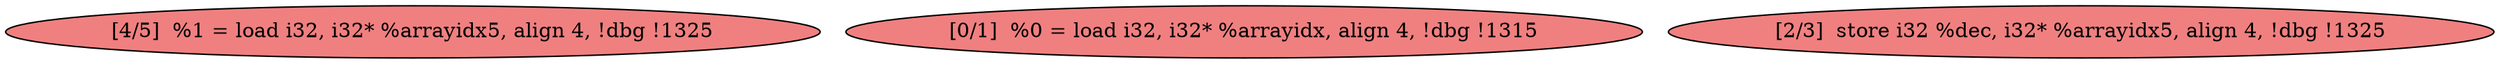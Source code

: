 
digraph G {


node23 [fillcolor=lightcoral,label="[4/5]  %1 = load i32, i32* %arrayidx5, align 4, !dbg !1325",shape=ellipse,style=filled ]
node21 [fillcolor=lightcoral,label="[0/1]  %0 = load i32, i32* %arrayidx, align 4, !dbg !1315",shape=ellipse,style=filled ]
node22 [fillcolor=lightcoral,label="[2/3]  store i32 %dec, i32* %arrayidx5, align 4, !dbg !1325",shape=ellipse,style=filled ]



}
